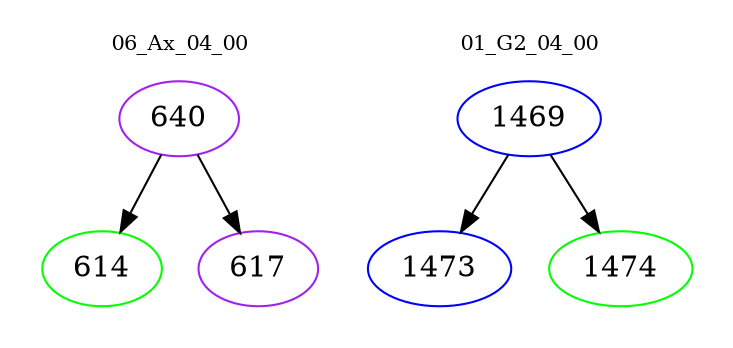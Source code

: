 digraph{
subgraph cluster_0 {
color = white
label = "06_Ax_04_00";
fontsize=10;
T0_640 [label="640", color="purple"]
T0_640 -> T0_614 [color="black"]
T0_614 [label="614", color="green"]
T0_640 -> T0_617 [color="black"]
T0_617 [label="617", color="purple"]
}
subgraph cluster_1 {
color = white
label = "01_G2_04_00";
fontsize=10;
T1_1469 [label="1469", color="blue"]
T1_1469 -> T1_1473 [color="black"]
T1_1473 [label="1473", color="blue"]
T1_1469 -> T1_1474 [color="black"]
T1_1474 [label="1474", color="green"]
}
}
